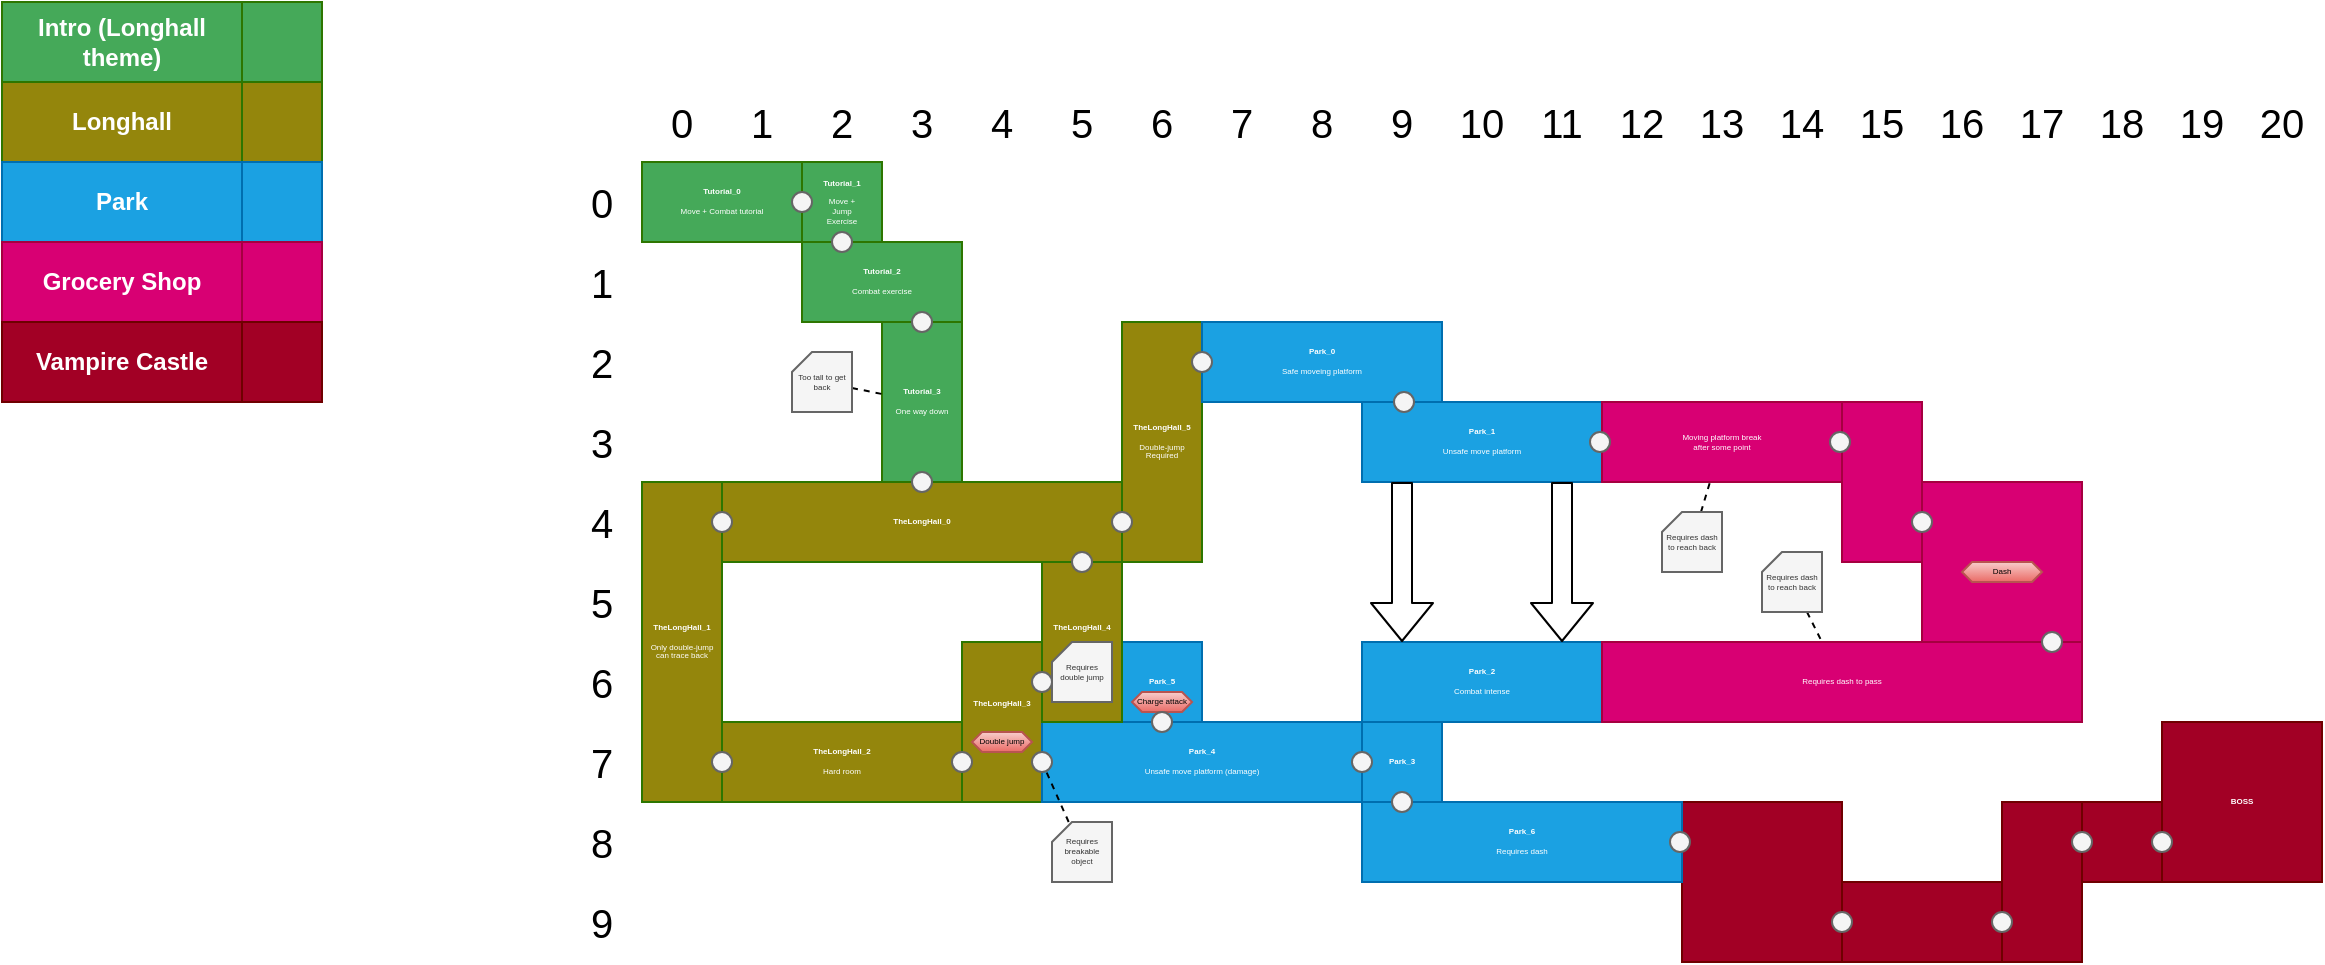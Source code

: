 <mxfile>
    <diagram id="R_haOxw_MEckanaEqym9" name="Page-1">
        <mxGraphModel dx="226" dy="212" grid="1" gridSize="10" guides="1" tooltips="1" connect="1" arrows="1" fold="1" page="1" pageScale="1" pageWidth="827" pageHeight="1169" math="0" shadow="0">
            <root>
                <mxCell id="0"/>
                <mxCell id="1" parent="0"/>
                <mxCell id="152" value="" style="rounded=0;whiteSpace=wrap;html=1;fontStyle=0;fillColor=#a20025;fontColor=#ffffff;strokeColor=#6F0000;fontSize=4;" parent="1" vertex="1">
                    <mxGeometry x="880" y="440" width="80" height="80" as="geometry"/>
                </mxCell>
                <mxCell id="123" value="&lt;b&gt;Park_6&lt;br&gt;&lt;/b&gt;&lt;br&gt;Requires dash" style="rounded=0;whiteSpace=wrap;html=1;fontStyle=0;fillColor=#1BA1E2;fontColor=#ffffff;strokeColor=#006EAF;align=center;fontSize=4;" parent="1" vertex="1">
                    <mxGeometry x="720" y="440" width="160" height="40" as="geometry"/>
                </mxCell>
                <mxCell id="122" value="&lt;b&gt;Park_3&lt;/b&gt;" style="rounded=0;whiteSpace=wrap;html=1;fontStyle=0;fillColor=#1BA1E2;fontColor=#ffffff;strokeColor=#006EAF;align=center;fontSize=4;" parent="1" vertex="1">
                    <mxGeometry x="720" y="400" width="40" height="40" as="geometry"/>
                </mxCell>
                <mxCell id="2" value="&lt;b&gt;Tutorial_0&lt;br&gt;&lt;/b&gt;&lt;br&gt;Move + Combat tutorial" style="rounded=0;whiteSpace=wrap;html=1;fontStyle=0;fillColor=#45A959;fontColor=#ffffff;strokeColor=#2D7600;align=center;fontSize=4;" parent="1" vertex="1">
                    <mxGeometry x="360" y="120" width="80" height="40" as="geometry"/>
                </mxCell>
                <mxCell id="7" value="Longhall" style="rounded=0;whiteSpace=wrap;html=1;fontStyle=1;fillColor=#94860C;fontColor=#ffffff;strokeColor=#2D7600;" parent="1" vertex="1">
                    <mxGeometry x="40" y="80" width="120" height="40" as="geometry"/>
                </mxCell>
                <mxCell id="8" value="&lt;b&gt;Tutorial_2&lt;br&gt;&lt;/b&gt;&lt;br&gt;Combat exercise" style="rounded=0;whiteSpace=wrap;html=1;fontStyle=0;fillColor=#45A959;fontColor=#ffffff;strokeColor=#2D7600;align=center;fontSize=4;" parent="1" vertex="1">
                    <mxGeometry x="440" y="160" width="80" height="40" as="geometry"/>
                </mxCell>
                <mxCell id="9" value="&lt;b&gt;Tutorial_1&lt;br&gt;&lt;/b&gt;&lt;br&gt;Move + &lt;br style=&quot;font-size: 4px&quot;&gt;Jump&lt;br style=&quot;font-size: 4px&quot;&gt;Exercise" style="rounded=0;whiteSpace=wrap;html=1;fontStyle=0;fillColor=#45A959;fontColor=#ffffff;strokeColor=#2D7600;align=center;fontSize=4;" parent="1" vertex="1">
                    <mxGeometry x="440" y="120" width="40" height="40" as="geometry"/>
                </mxCell>
                <mxCell id="11" value="0" style="text;html=1;strokeColor=none;fillColor=none;align=center;verticalAlign=middle;whiteSpace=wrap;rounded=0;fontSize=20;" parent="1" vertex="1">
                    <mxGeometry x="360" y="80" width="40" height="40" as="geometry"/>
                </mxCell>
                <mxCell id="12" value="1" style="text;html=1;strokeColor=none;fillColor=none;align=center;verticalAlign=middle;whiteSpace=wrap;rounded=0;fontSize=20;" parent="1" vertex="1">
                    <mxGeometry x="400" y="80" width="40" height="40" as="geometry"/>
                </mxCell>
                <mxCell id="13" value="2" style="text;html=1;strokeColor=none;fillColor=none;align=center;verticalAlign=middle;whiteSpace=wrap;rounded=0;fontSize=20;" parent="1" vertex="1">
                    <mxGeometry x="440" y="80" width="40" height="40" as="geometry"/>
                </mxCell>
                <mxCell id="14" value="3" style="text;html=1;strokeColor=none;fillColor=none;align=center;verticalAlign=middle;whiteSpace=wrap;rounded=0;fontSize=20;" parent="1" vertex="1">
                    <mxGeometry x="480" y="80" width="40" height="40" as="geometry"/>
                </mxCell>
                <mxCell id="15" value="0" style="text;html=1;strokeColor=none;fillColor=none;align=center;verticalAlign=middle;whiteSpace=wrap;rounded=0;fontSize=20;" parent="1" vertex="1">
                    <mxGeometry x="320" y="120" width="40" height="40" as="geometry"/>
                </mxCell>
                <mxCell id="16" value="1" style="text;html=1;strokeColor=none;fillColor=none;align=center;verticalAlign=middle;whiteSpace=wrap;rounded=0;fontSize=20;" parent="1" vertex="1">
                    <mxGeometry x="320" y="160" width="40" height="40" as="geometry"/>
                </mxCell>
                <mxCell id="17" value="&lt;b&gt;Tutorial_3&lt;br&gt;&lt;/b&gt;&lt;br&gt;One way down" style="rounded=0;whiteSpace=wrap;html=1;fontStyle=0;fillColor=#45A959;fontColor=#ffffff;strokeColor=#2D7600;align=center;fontSize=4;" parent="1" vertex="1">
                    <mxGeometry x="480" y="200" width="40" height="80" as="geometry"/>
                </mxCell>
                <mxCell id="18" value="Intro (Longhall theme)" style="rounded=0;whiteSpace=wrap;html=1;fontStyle=1;fillColor=#45A959;fontColor=#ffffff;strokeColor=#2D7600;" parent="1" vertex="1">
                    <mxGeometry x="40" y="40" width="120" height="40" as="geometry"/>
                </mxCell>
                <mxCell id="19" value="&lt;b&gt;TheLongHall_0&lt;/b&gt;" style="rounded=0;whiteSpace=wrap;html=1;fontStyle=0;fillColor=#94860C;fontColor=#ffffff;strokeColor=#2D7600;align=center;fontSize=4;" parent="1" vertex="1">
                    <mxGeometry x="400" y="280" width="200" height="40" as="geometry"/>
                </mxCell>
                <mxCell id="23" value="&lt;b&gt;TheLongHall_5&lt;br&gt;&lt;br&gt;&lt;/b&gt;Double-jump&lt;br style=&quot;font-size: 4px&quot;&gt;Required" style="rounded=0;whiteSpace=wrap;html=1;fontStyle=0;fillColor=#94860C;fontColor=#ffffff;strokeColor=#2D7600;align=center;fontSize=4;" parent="1" vertex="1">
                    <mxGeometry x="600" y="200" width="40" height="120" as="geometry"/>
                </mxCell>
                <mxCell id="25" value="4" style="text;html=1;strokeColor=none;fillColor=none;align=center;verticalAlign=middle;whiteSpace=wrap;rounded=0;fontSize=20;" parent="1" vertex="1">
                    <mxGeometry x="520" y="80" width="40" height="40" as="geometry"/>
                </mxCell>
                <mxCell id="26" value="5" style="text;html=1;strokeColor=none;fillColor=none;align=center;verticalAlign=middle;whiteSpace=wrap;rounded=0;fontSize=20;" parent="1" vertex="1">
                    <mxGeometry x="560" y="80" width="40" height="40" as="geometry"/>
                </mxCell>
                <mxCell id="27" value="6" style="text;html=1;strokeColor=none;fillColor=none;align=center;verticalAlign=middle;whiteSpace=wrap;rounded=0;fontSize=20;" parent="1" vertex="1">
                    <mxGeometry x="600" y="80" width="40" height="40" as="geometry"/>
                </mxCell>
                <mxCell id="28" value="2" style="text;html=1;strokeColor=none;fillColor=none;align=center;verticalAlign=middle;whiteSpace=wrap;rounded=0;fontSize=20;" parent="1" vertex="1">
                    <mxGeometry x="320" y="200" width="40" height="40" as="geometry"/>
                </mxCell>
                <mxCell id="29" value="3" style="text;html=1;strokeColor=none;fillColor=none;align=center;verticalAlign=middle;whiteSpace=wrap;rounded=0;fontSize=20;" parent="1" vertex="1">
                    <mxGeometry x="320" y="240" width="40" height="40" as="geometry"/>
                </mxCell>
                <mxCell id="30" value="4" style="text;html=1;strokeColor=none;fillColor=none;align=center;verticalAlign=middle;whiteSpace=wrap;rounded=0;fontSize=20;" parent="1" vertex="1">
                    <mxGeometry x="320" y="280" width="40" height="40" as="geometry"/>
                </mxCell>
                <mxCell id="31" value="&lt;b&gt;TheLongHall_1&lt;br&gt;&lt;/b&gt;&lt;br&gt;Only double-jump can trace back" style="rounded=0;whiteSpace=wrap;html=1;fontStyle=0;fillColor=#94860C;fontColor=#ffffff;strokeColor=#2D7600;align=center;fontSize=4;" parent="1" vertex="1">
                    <mxGeometry x="360" y="280" width="40" height="160" as="geometry"/>
                </mxCell>
                <mxCell id="32" value="&lt;b&gt;TheLongHall_2&lt;br&gt;&lt;/b&gt;&lt;br&gt;Hard room" style="rounded=0;whiteSpace=wrap;html=1;fontStyle=0;fillColor=#94860C;fontColor=#ffffff;strokeColor=#2D7600;align=center;fontSize=4;" parent="1" vertex="1">
                    <mxGeometry x="400" y="400" width="120" height="40" as="geometry"/>
                </mxCell>
                <mxCell id="33" value="&lt;b&gt;TheLongHall_3&lt;br&gt;&lt;br&gt;&lt;br&gt;&lt;br&gt;&lt;br&gt;&lt;/b&gt;" style="rounded=0;whiteSpace=wrap;html=1;fontStyle=0;fillColor=#94860C;fontColor=#ffffff;strokeColor=#2D7600;align=center;fontSize=4;" parent="1" vertex="1">
                    <mxGeometry x="520" y="360" width="40" height="80" as="geometry"/>
                </mxCell>
                <mxCell id="34" value="5" style="text;html=1;strokeColor=none;fillColor=none;align=center;verticalAlign=middle;whiteSpace=wrap;rounded=0;fontSize=20;" parent="1" vertex="1">
                    <mxGeometry x="320" y="320" width="40" height="40" as="geometry"/>
                </mxCell>
                <mxCell id="35" value="6" style="text;html=1;strokeColor=none;fillColor=none;align=center;verticalAlign=middle;whiteSpace=wrap;rounded=0;fontSize=20;" parent="1" vertex="1">
                    <mxGeometry x="320" y="360" width="40" height="40" as="geometry"/>
                </mxCell>
                <mxCell id="36" value="7" style="text;html=1;strokeColor=none;fillColor=none;align=center;verticalAlign=middle;whiteSpace=wrap;rounded=0;fontSize=20;" parent="1" vertex="1">
                    <mxGeometry x="320" y="400" width="40" height="40" as="geometry"/>
                </mxCell>
                <mxCell id="37" value="Park" style="rounded=0;whiteSpace=wrap;html=1;fontStyle=1;fillColor=#1BA1E2;fontColor=#ffffff;strokeColor=#006EAF;" parent="1" vertex="1">
                    <mxGeometry x="40" y="120" width="120" height="40" as="geometry"/>
                </mxCell>
                <mxCell id="39" value="" style="rounded=0;whiteSpace=wrap;html=1;fontStyle=0;fillColor=#45A959;fontColor=#ffffff;strokeColor=#2D7600;align=center;fontSize=4;" parent="1" vertex="1">
                    <mxGeometry x="160" y="40" width="40" height="40" as="geometry"/>
                </mxCell>
                <mxCell id="40" value="" style="rounded=0;whiteSpace=wrap;html=1;fontStyle=0;fillColor=#94860C;fontColor=#ffffff;strokeColor=#2D7600;align=center;fontSize=4;" parent="1" vertex="1">
                    <mxGeometry x="160" y="80" width="40" height="40" as="geometry"/>
                </mxCell>
                <mxCell id="41" value="" style="rounded=0;whiteSpace=wrap;html=1;fontStyle=0;fillColor=#1BA1E2;fontColor=#ffffff;strokeColor=#006EAF;align=center;fontSize=4;" parent="1" vertex="1">
                    <mxGeometry x="160" y="120" width="40" height="40" as="geometry"/>
                </mxCell>
                <mxCell id="43" value="Grocery Shop" style="rounded=0;whiteSpace=wrap;html=1;fontStyle=1;fillColor=#d80073;fontColor=#ffffff;strokeColor=#A50040;" parent="1" vertex="1">
                    <mxGeometry x="40" y="160" width="120" height="40" as="geometry"/>
                </mxCell>
                <mxCell id="44" value="" style="rounded=0;whiteSpace=wrap;html=1;fontStyle=0;fillColor=#d80073;fontColor=#ffffff;strokeColor=#A50040;fontSize=4;" parent="1" vertex="1">
                    <mxGeometry x="160" y="160" width="40" height="40" as="geometry"/>
                </mxCell>
                <mxCell id="45" value="Vampire Castle" style="rounded=0;whiteSpace=wrap;html=1;fontStyle=1;fillColor=#a20025;fontColor=#ffffff;strokeColor=#6F0000;" parent="1" vertex="1">
                    <mxGeometry x="40" y="200" width="120" height="40" as="geometry"/>
                </mxCell>
                <mxCell id="46" value="" style="rounded=0;whiteSpace=wrap;html=1;fontStyle=0;fillColor=#a20025;fontColor=#ffffff;strokeColor=#6F0000;fontSize=4;" parent="1" vertex="1">
                    <mxGeometry x="160" y="200" width="40" height="40" as="geometry"/>
                </mxCell>
                <mxCell id="47" value="&lt;b&gt;Park_0&lt;/b&gt;&lt;br&gt;&lt;br&gt;Safe moveing platform" style="rounded=0;whiteSpace=wrap;html=1;fontStyle=0;fillColor=#1BA1E2;fontColor=#ffffff;strokeColor=#006EAF;align=center;fontSize=4;" parent="1" vertex="1">
                    <mxGeometry x="640" y="200" width="120" height="40" as="geometry"/>
                </mxCell>
                <mxCell id="48" value="&lt;b&gt;Park_1&lt;/b&gt;&lt;br&gt;&lt;br&gt;Unsafe move platform" style="rounded=0;whiteSpace=wrap;html=1;fontStyle=0;fillColor=#1BA1E2;fontColor=#ffffff;strokeColor=#006EAF;align=center;fontSize=4;" parent="1" vertex="1">
                    <mxGeometry x="720" y="240" width="120" height="40" as="geometry"/>
                </mxCell>
                <mxCell id="50" value="&lt;b&gt;Park_2&lt;br&gt;&lt;/b&gt;&lt;br&gt;Combat intense" style="rounded=0;whiteSpace=wrap;html=1;fontStyle=0;fillColor=#1BA1E2;fontColor=#ffffff;strokeColor=#006EAF;align=center;fontSize=4;" parent="1" vertex="1">
                    <mxGeometry x="720" y="360" width="120" height="40" as="geometry"/>
                </mxCell>
                <mxCell id="53" style="edgeStyle=none;html=1;entryX=0.5;entryY=0;entryDx=0;entryDy=0;fontSize=4;shape=flexArrow;" parent="1" edge="1">
                    <mxGeometry relative="1" as="geometry">
                        <mxPoint x="740" y="280.0" as="sourcePoint"/>
                        <mxPoint x="740" y="360.0" as="targetPoint"/>
                    </mxGeometry>
                </mxCell>
                <mxCell id="54" value="&lt;b&gt;Park_5&lt;/b&gt;" style="rounded=0;whiteSpace=wrap;html=1;fontStyle=0;fillColor=#1BA1E2;fontColor=#ffffff;strokeColor=#006EAF;align=center;fontSize=4;" parent="1" vertex="1">
                    <mxGeometry x="600" y="360" width="40" height="40" as="geometry"/>
                </mxCell>
                <mxCell id="55" style="edgeStyle=none;html=1;entryX=0.5;entryY=0;entryDx=0;entryDy=0;fontSize=4;shape=flexArrow;" parent="1" edge="1">
                    <mxGeometry relative="1" as="geometry">
                        <mxPoint x="820" y="280.0" as="sourcePoint"/>
                        <mxPoint x="820" y="360.0" as="targetPoint"/>
                    </mxGeometry>
                </mxCell>
                <mxCell id="56" value="&lt;b&gt;Park_4&lt;/b&gt;&lt;br&gt;&lt;br&gt;Unsafe move platform (damage)" style="rounded=0;whiteSpace=wrap;html=1;fontStyle=0;fillColor=#1BA1E2;fontColor=#ffffff;strokeColor=#006EAF;align=center;fontSize=4;" parent="1" vertex="1">
                    <mxGeometry x="560" y="400" width="160" height="40" as="geometry"/>
                </mxCell>
                <mxCell id="81" value="" style="ellipse;whiteSpace=wrap;html=1;aspect=fixed;fontSize=4;fillColor=#f5f5f5;fontColor=#333333;strokeColor=#666666;" parent="1" vertex="1">
                    <mxGeometry x="435" y="135" width="10" height="10" as="geometry"/>
                </mxCell>
                <mxCell id="82" value="" style="ellipse;whiteSpace=wrap;html=1;aspect=fixed;fontSize=4;fillColor=#f5f5f5;fontColor=#333333;strokeColor=#666666;" parent="1" vertex="1">
                    <mxGeometry x="455" y="155" width="10" height="10" as="geometry"/>
                </mxCell>
                <mxCell id="83" value="" style="ellipse;whiteSpace=wrap;html=1;aspect=fixed;fontSize=4;fillColor=#f5f5f5;fontColor=#333333;strokeColor=#666666;" parent="1" vertex="1">
                    <mxGeometry x="495" y="195" width="10" height="10" as="geometry"/>
                </mxCell>
                <mxCell id="84" value="" style="ellipse;whiteSpace=wrap;html=1;aspect=fixed;fontSize=4;fillColor=#f5f5f5;fontColor=#333333;strokeColor=#666666;" parent="1" vertex="1">
                    <mxGeometry x="495" y="275" width="10" height="10" as="geometry"/>
                </mxCell>
                <mxCell id="85" value="" style="ellipse;whiteSpace=wrap;html=1;aspect=fixed;fontSize=4;fillColor=#f5f5f5;fontColor=#333333;strokeColor=#666666;" parent="1" vertex="1">
                    <mxGeometry x="395" y="295" width="10" height="10" as="geometry"/>
                </mxCell>
                <mxCell id="86" value="" style="ellipse;whiteSpace=wrap;html=1;aspect=fixed;fontSize=4;fillColor=#f5f5f5;fontColor=#333333;strokeColor=#666666;" parent="1" vertex="1">
                    <mxGeometry x="395" y="415" width="10" height="10" as="geometry"/>
                </mxCell>
                <mxCell id="92" value="" style="ellipse;whiteSpace=wrap;html=1;aspect=fixed;fontSize=4;fillColor=#f5f5f5;fontColor=#333333;strokeColor=#666666;" parent="1" vertex="1">
                    <mxGeometry x="595" y="295" width="10" height="10" as="geometry"/>
                </mxCell>
                <mxCell id="95" value="" style="ellipse;whiteSpace=wrap;html=1;aspect=fixed;fontSize=4;fillColor=#f5f5f5;fontColor=#333333;strokeColor=#666666;" parent="1" vertex="1">
                    <mxGeometry x="635" y="215" width="10" height="10" as="geometry"/>
                </mxCell>
                <mxCell id="97" value="" style="ellipse;whiteSpace=wrap;html=1;aspect=fixed;fontSize=4;fillColor=#f5f5f5;fontColor=#333333;strokeColor=#666666;" parent="1" vertex="1">
                    <mxGeometry x="736" y="235" width="10" height="10" as="geometry"/>
                </mxCell>
                <mxCell id="99" value="" style="ellipse;whiteSpace=wrap;html=1;aspect=fixed;fontSize=4;fillColor=#f5f5f5;fontColor=#333333;strokeColor=#666666;" parent="1" vertex="1">
                    <mxGeometry x="715" y="415" width="10" height="10" as="geometry"/>
                </mxCell>
                <mxCell id="109" style="edgeStyle=none;html=1;dashed=1;fontSize=4;startArrow=none;startFill=0;endArrow=none;endFill=0;" parent="1" source="108" target="17" edge="1">
                    <mxGeometry relative="1" as="geometry"/>
                </mxCell>
                <mxCell id="108" value="Too tall to get back" style="shape=card;whiteSpace=wrap;html=1;fontFamily=Helvetica;fontSize=4;fontColor=#333333;align=center;strokeColor=#666666;fillColor=#f5f5f5;size=10;" parent="1" vertex="1">
                    <mxGeometry x="435" y="215" width="30" height="30" as="geometry"/>
                </mxCell>
                <mxCell id="113" value="Moving platform break &lt;br style=&quot;font-size: 4px;&quot;&gt;after some point" style="rounded=0;whiteSpace=wrap;html=1;fontStyle=0;fillColor=#d80073;fontColor=#ffffff;strokeColor=#A50040;fontSize=4;" parent="1" vertex="1">
                    <mxGeometry x="840" y="240" width="120" height="40" as="geometry"/>
                </mxCell>
                <mxCell id="116" value="" style="rounded=0;whiteSpace=wrap;html=1;fontStyle=0;fillColor=#d80073;fontColor=#ffffff;strokeColor=#A50040;fontSize=4;" parent="1" vertex="1">
                    <mxGeometry x="960" y="240" width="40" height="80" as="geometry"/>
                </mxCell>
                <mxCell id="117" value="" style="rounded=0;whiteSpace=wrap;html=1;fontStyle=0;fillColor=#d80073;fontColor=#ffffff;strokeColor=#A50040;fontSize=4;" parent="1" vertex="1">
                    <mxGeometry x="1000" y="280" width="80" height="80" as="geometry"/>
                </mxCell>
                <mxCell id="121" style="edgeStyle=none;html=1;dashed=1;fontSize=4;startArrow=none;startFill=0;endArrow=none;endFill=0;" parent="1" source="120" target="113" edge="1">
                    <mxGeometry relative="1" as="geometry"/>
                </mxCell>
                <mxCell id="120" value="Requires dash to reach back" style="shape=card;whiteSpace=wrap;html=1;fontFamily=Helvetica;fontSize=4;fontColor=#333333;align=center;strokeColor=#666666;fillColor=#f5f5f5;size=10;" parent="1" vertex="1">
                    <mxGeometry x="870" y="295" width="30" height="30" as="geometry"/>
                </mxCell>
                <mxCell id="124" value="" style="ellipse;whiteSpace=wrap;html=1;aspect=fixed;fontSize=4;fillColor=#f5f5f5;fontColor=#333333;strokeColor=#666666;" parent="1" vertex="1">
                    <mxGeometry x="834" y="255" width="10" height="10" as="geometry"/>
                </mxCell>
                <mxCell id="126" value="Requires dash to pass" style="rounded=0;whiteSpace=wrap;html=1;fontStyle=0;fillColor=#d80073;fontColor=#ffffff;strokeColor=#A50040;fontSize=4;" parent="1" vertex="1">
                    <mxGeometry x="840" y="360" width="240" height="40" as="geometry"/>
                </mxCell>
                <mxCell id="131" value="" style="ellipse;whiteSpace=wrap;html=1;aspect=fixed;fontSize=4;fillColor=#f5f5f5;fontColor=#333333;strokeColor=#666666;" parent="1" vertex="1">
                    <mxGeometry x="954" y="255" width="10" height="10" as="geometry"/>
                </mxCell>
                <mxCell id="133" style="edgeStyle=none;html=1;dashed=1;fontSize=4;startArrow=none;startFill=0;endArrow=none;endFill=0;" parent="1" source="132" target="126" edge="1">
                    <mxGeometry relative="1" as="geometry"/>
                </mxCell>
                <mxCell id="132" value="Requires dash to reach back" style="shape=card;whiteSpace=wrap;html=1;fontFamily=Helvetica;fontSize=4;fontColor=#333333;align=center;strokeColor=#666666;fillColor=#f5f5f5;size=10;" parent="1" vertex="1">
                    <mxGeometry x="920" y="315" width="30" height="30" as="geometry"/>
                </mxCell>
                <mxCell id="134" value="Double jump" style="shape=hexagon;perimeter=hexagonPerimeter2;whiteSpace=wrap;html=1;fixedSize=1;fontSize=4;fillColor=#f8cecc;strokeColor=#b85450;gradientColor=#ea6b66;size=5;" parent="1" vertex="1">
                    <mxGeometry x="525" y="405" width="30" height="10" as="geometry"/>
                </mxCell>
                <mxCell id="87" value="" style="ellipse;whiteSpace=wrap;html=1;aspect=fixed;fontSize=4;fillColor=#f5f5f5;fontColor=#333333;strokeColor=#666666;" parent="1" vertex="1">
                    <mxGeometry x="515" y="415" width="10" height="10" as="geometry"/>
                </mxCell>
                <mxCell id="88" value="" style="ellipse;whiteSpace=wrap;html=1;aspect=fixed;fontSize=4;fillColor=#f5f5f5;fontColor=#333333;strokeColor=#666666;" parent="1" vertex="1">
                    <mxGeometry x="555" y="415" width="10" height="10" as="geometry"/>
                </mxCell>
                <mxCell id="135" value="Charge attack" style="shape=hexagon;perimeter=hexagonPerimeter2;whiteSpace=wrap;html=1;fixedSize=1;fontSize=4;fillColor=#f8cecc;strokeColor=#b85450;gradientColor=#ea6b66;size=5;" parent="1" vertex="1">
                    <mxGeometry x="605" y="385" width="30" height="10" as="geometry"/>
                </mxCell>
                <mxCell id="136" value="Dash" style="shape=hexagon;perimeter=hexagonPerimeter2;whiteSpace=wrap;html=1;fixedSize=1;fontSize=4;fillColor=#f8cecc;strokeColor=#b85450;gradientColor=#ea6b66;size=5;" parent="1" vertex="1">
                    <mxGeometry x="1020" y="320" width="40" height="10" as="geometry"/>
                </mxCell>
                <mxCell id="140" value="&lt;b&gt;TheLongHall_4&lt;br&gt;&lt;br&gt;&lt;br&gt;&lt;br&gt;&lt;/b&gt;" style="rounded=0;whiteSpace=wrap;html=1;fontStyle=0;fillColor=#94860C;fontColor=#ffffff;strokeColor=#2D7600;align=center;fontSize=4;" parent="1" vertex="1">
                    <mxGeometry x="560" y="320" width="40" height="80" as="geometry"/>
                </mxCell>
                <mxCell id="141" value="" style="ellipse;whiteSpace=wrap;html=1;aspect=fixed;fontSize=4;fillColor=#f5f5f5;fontColor=#333333;strokeColor=#666666;" parent="1" vertex="1">
                    <mxGeometry x="555" y="375" width="10" height="10" as="geometry"/>
                </mxCell>
                <mxCell id="142" value="" style="ellipse;whiteSpace=wrap;html=1;aspect=fixed;fontSize=4;fillColor=#f5f5f5;fontColor=#333333;strokeColor=#666666;" parent="1" vertex="1">
                    <mxGeometry x="575" y="315" width="10" height="10" as="geometry"/>
                </mxCell>
                <mxCell id="144" style="edgeStyle=none;html=1;dashed=1;fontSize=4;startArrow=none;startFill=0;endArrow=none;endFill=0;" parent="1" source="143" target="88" edge="1">
                    <mxGeometry relative="1" as="geometry"/>
                </mxCell>
                <mxCell id="143" value="Requires breakable object" style="shape=card;whiteSpace=wrap;html=1;fontFamily=Helvetica;fontSize=4;fontColor=#333333;align=center;strokeColor=#666666;fillColor=#f5f5f5;size=10;" parent="1" vertex="1">
                    <mxGeometry x="565" y="450" width="30" height="30" as="geometry"/>
                </mxCell>
                <mxCell id="147" value="" style="ellipse;whiteSpace=wrap;html=1;aspect=fixed;fontSize=4;fillColor=#f5f5f5;fontColor=#333333;strokeColor=#666666;" parent="1" vertex="1">
                    <mxGeometry x="995" y="295" width="10" height="10" as="geometry"/>
                </mxCell>
                <mxCell id="148" value="" style="ellipse;whiteSpace=wrap;html=1;aspect=fixed;fontSize=4;fillColor=#f5f5f5;fontColor=#333333;strokeColor=#666666;" parent="1" vertex="1">
                    <mxGeometry x="1060" y="355" width="10" height="10" as="geometry"/>
                </mxCell>
                <mxCell id="149" value="" style="ellipse;whiteSpace=wrap;html=1;aspect=fixed;fontSize=4;fillColor=#f5f5f5;fontColor=#333333;strokeColor=#666666;" parent="1" vertex="1">
                    <mxGeometry x="735" y="435" width="10" height="10" as="geometry"/>
                </mxCell>
                <mxCell id="151" value="" style="ellipse;whiteSpace=wrap;html=1;aspect=fixed;fontSize=4;fillColor=#f5f5f5;fontColor=#333333;strokeColor=#666666;" parent="1" vertex="1">
                    <mxGeometry x="874" y="455" width="10" height="10" as="geometry"/>
                </mxCell>
                <mxCell id="153" value="" style="rounded=0;whiteSpace=wrap;html=1;fontStyle=0;fillColor=#a20025;fontColor=#ffffff;strokeColor=#6F0000;fontSize=4;" parent="1" vertex="1">
                    <mxGeometry x="960" y="480" width="80" height="40" as="geometry"/>
                </mxCell>
                <mxCell id="154" value="" style="rounded=0;whiteSpace=wrap;html=1;fontStyle=0;fillColor=#a20025;fontColor=#ffffff;strokeColor=#6F0000;fontSize=4;" parent="1" vertex="1">
                    <mxGeometry x="1040" y="440" width="40" height="80" as="geometry"/>
                </mxCell>
                <mxCell id="155" value="" style="rounded=0;whiteSpace=wrap;html=1;fontStyle=0;fillColor=#a20025;fontColor=#ffffff;strokeColor=#6F0000;fontSize=4;" parent="1" vertex="1">
                    <mxGeometry x="1080" y="440" width="40" height="40" as="geometry"/>
                </mxCell>
                <mxCell id="156" value="BOSS" style="rounded=0;whiteSpace=wrap;html=1;fontStyle=1;fillColor=#a20025;fontColor=#ffffff;strokeColor=#6F0000;fontSize=4;" parent="1" vertex="1">
                    <mxGeometry x="1120" y="400" width="80" height="80" as="geometry"/>
                </mxCell>
                <mxCell id="157" value="" style="ellipse;whiteSpace=wrap;html=1;aspect=fixed;fontSize=4;fillColor=#f5f5f5;fontColor=#333333;strokeColor=#666666;" parent="1" vertex="1">
                    <mxGeometry x="955" y="495" width="10" height="10" as="geometry"/>
                </mxCell>
                <mxCell id="158" value="" style="ellipse;whiteSpace=wrap;html=1;aspect=fixed;fontSize=4;fillColor=#f5f5f5;fontColor=#333333;strokeColor=#666666;" parent="1" vertex="1">
                    <mxGeometry x="1035" y="495" width="10" height="10" as="geometry"/>
                </mxCell>
                <mxCell id="159" value="" style="ellipse;whiteSpace=wrap;html=1;aspect=fixed;fontSize=4;fillColor=#f5f5f5;fontColor=#333333;strokeColor=#666666;" parent="1" vertex="1">
                    <mxGeometry x="1075" y="455" width="10" height="10" as="geometry"/>
                </mxCell>
                <mxCell id="160" value="" style="ellipse;whiteSpace=wrap;html=1;aspect=fixed;fontSize=4;fillColor=#f5f5f5;fontColor=#333333;strokeColor=#666666;" parent="1" vertex="1">
                    <mxGeometry x="1115" y="455" width="10" height="10" as="geometry"/>
                </mxCell>
                <mxCell id="161" value="8" style="text;html=1;strokeColor=none;fillColor=none;align=center;verticalAlign=middle;whiteSpace=wrap;rounded=0;fontSize=20;" parent="1" vertex="1">
                    <mxGeometry x="320" y="440" width="40" height="40" as="geometry"/>
                </mxCell>
                <mxCell id="162" value="9" style="text;html=1;strokeColor=none;fillColor=none;align=center;verticalAlign=middle;whiteSpace=wrap;rounded=0;fontSize=20;" parent="1" vertex="1">
                    <mxGeometry x="320" y="480" width="40" height="40" as="geometry"/>
                </mxCell>
                <mxCell id="163" value="7" style="text;html=1;strokeColor=none;fillColor=none;align=center;verticalAlign=middle;whiteSpace=wrap;rounded=0;fontSize=20;" parent="1" vertex="1">
                    <mxGeometry x="640" y="80" width="40" height="40" as="geometry"/>
                </mxCell>
                <mxCell id="164" value="8" style="text;html=1;strokeColor=none;fillColor=none;align=center;verticalAlign=middle;whiteSpace=wrap;rounded=0;fontSize=20;" parent="1" vertex="1">
                    <mxGeometry x="680" y="80" width="40" height="40" as="geometry"/>
                </mxCell>
                <mxCell id="165" value="9" style="text;html=1;strokeColor=none;fillColor=none;align=center;verticalAlign=middle;whiteSpace=wrap;rounded=0;fontSize=20;" parent="1" vertex="1">
                    <mxGeometry x="720" y="80" width="40" height="40" as="geometry"/>
                </mxCell>
                <mxCell id="166" value="10" style="text;html=1;strokeColor=none;fillColor=none;align=center;verticalAlign=middle;whiteSpace=wrap;rounded=0;fontSize=20;" parent="1" vertex="1">
                    <mxGeometry x="760" y="80" width="40" height="40" as="geometry"/>
                </mxCell>
                <mxCell id="167" value="11" style="text;html=1;strokeColor=none;fillColor=none;align=center;verticalAlign=middle;whiteSpace=wrap;rounded=0;fontSize=20;" parent="1" vertex="1">
                    <mxGeometry x="800" y="80" width="40" height="40" as="geometry"/>
                </mxCell>
                <mxCell id="168" value="12" style="text;html=1;strokeColor=none;fillColor=none;align=center;verticalAlign=middle;whiteSpace=wrap;rounded=0;fontSize=20;" parent="1" vertex="1">
                    <mxGeometry x="840" y="80" width="40" height="40" as="geometry"/>
                </mxCell>
                <mxCell id="169" value="13" style="text;html=1;strokeColor=none;fillColor=none;align=center;verticalAlign=middle;whiteSpace=wrap;rounded=0;fontSize=20;" parent="1" vertex="1">
                    <mxGeometry x="880" y="80" width="40" height="40" as="geometry"/>
                </mxCell>
                <mxCell id="170" value="14" style="text;html=1;strokeColor=none;fillColor=none;align=center;verticalAlign=middle;whiteSpace=wrap;rounded=0;fontSize=20;" parent="1" vertex="1">
                    <mxGeometry x="920" y="80" width="40" height="40" as="geometry"/>
                </mxCell>
                <mxCell id="171" value="15" style="text;html=1;strokeColor=none;fillColor=none;align=center;verticalAlign=middle;whiteSpace=wrap;rounded=0;fontSize=20;" parent="1" vertex="1">
                    <mxGeometry x="960" y="80" width="40" height="40" as="geometry"/>
                </mxCell>
                <mxCell id="172" value="16" style="text;html=1;strokeColor=none;fillColor=none;align=center;verticalAlign=middle;whiteSpace=wrap;rounded=0;fontSize=20;" parent="1" vertex="1">
                    <mxGeometry x="1000" y="80" width="40" height="40" as="geometry"/>
                </mxCell>
                <mxCell id="173" value="17" style="text;html=1;strokeColor=none;fillColor=none;align=center;verticalAlign=middle;whiteSpace=wrap;rounded=0;fontSize=20;" parent="1" vertex="1">
                    <mxGeometry x="1040" y="80" width="40" height="40" as="geometry"/>
                </mxCell>
                <mxCell id="174" value="18" style="text;html=1;strokeColor=none;fillColor=none;align=center;verticalAlign=middle;whiteSpace=wrap;rounded=0;fontSize=20;" parent="1" vertex="1">
                    <mxGeometry x="1080" y="80" width="40" height="40" as="geometry"/>
                </mxCell>
                <mxCell id="175" value="19" style="text;html=1;strokeColor=none;fillColor=none;align=center;verticalAlign=middle;whiteSpace=wrap;rounded=0;fontSize=20;" parent="1" vertex="1">
                    <mxGeometry x="1120" y="80" width="40" height="40" as="geometry"/>
                </mxCell>
                <mxCell id="176" value="20" style="text;html=1;strokeColor=none;fillColor=none;align=center;verticalAlign=middle;whiteSpace=wrap;rounded=0;fontSize=20;" parent="1" vertex="1">
                    <mxGeometry x="1160" y="80" width="40" height="40" as="geometry"/>
                </mxCell>
                <mxCell id="178" value="Requires double jump" style="shape=card;whiteSpace=wrap;html=1;fontFamily=Helvetica;fontSize=4;fontColor=#333333;align=center;strokeColor=#666666;fillColor=#f5f5f5;size=10;" parent="1" vertex="1">
                    <mxGeometry x="565" y="360" width="30" height="30" as="geometry"/>
                </mxCell>
                <mxCell id="91" value="" style="ellipse;whiteSpace=wrap;html=1;aspect=fixed;fontSize=4;fillColor=#f5f5f5;fontColor=#333333;strokeColor=#666666;" parent="1" vertex="1">
                    <mxGeometry x="615" y="395" width="10" height="10" as="geometry"/>
                </mxCell>
            </root>
        </mxGraphModel>
    </diagram>
</mxfile>